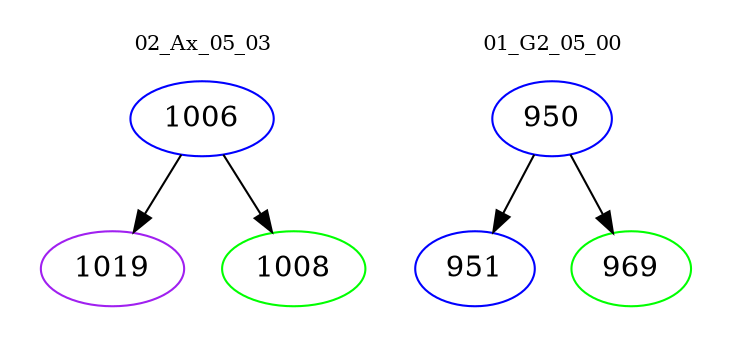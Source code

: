 digraph{
subgraph cluster_0 {
color = white
label = "02_Ax_05_03";
fontsize=10;
T0_1006 [label="1006", color="blue"]
T0_1006 -> T0_1019 [color="black"]
T0_1019 [label="1019", color="purple"]
T0_1006 -> T0_1008 [color="black"]
T0_1008 [label="1008", color="green"]
}
subgraph cluster_1 {
color = white
label = "01_G2_05_00";
fontsize=10;
T1_950 [label="950", color="blue"]
T1_950 -> T1_951 [color="black"]
T1_951 [label="951", color="blue"]
T1_950 -> T1_969 [color="black"]
T1_969 [label="969", color="green"]
}
}
